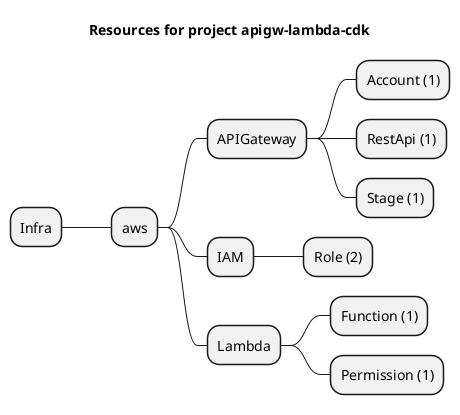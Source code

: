 @startmindmap
title Resources for project apigw-lambda-cdk
skinparam monochrome true
+ Infra
++ aws
+++ APIGateway
++++ Account (1)
++++ RestApi (1)
++++ Stage (1)
+++ IAM
++++ Role (2)
+++ Lambda
++++ Function (1)
++++ Permission (1)
@endmindmap